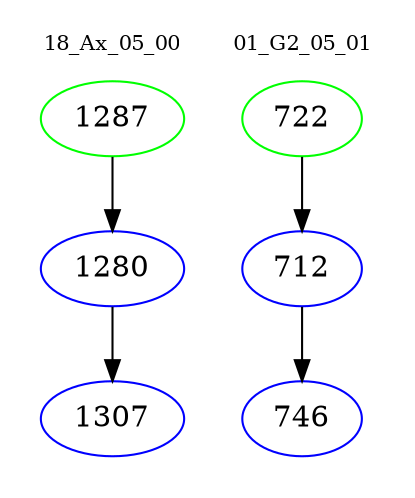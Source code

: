 digraph{
subgraph cluster_0 {
color = white
label = "18_Ax_05_00";
fontsize=10;
T0_1287 [label="1287", color="green"]
T0_1287 -> T0_1280 [color="black"]
T0_1280 [label="1280", color="blue"]
T0_1280 -> T0_1307 [color="black"]
T0_1307 [label="1307", color="blue"]
}
subgraph cluster_1 {
color = white
label = "01_G2_05_01";
fontsize=10;
T1_722 [label="722", color="green"]
T1_722 -> T1_712 [color="black"]
T1_712 [label="712", color="blue"]
T1_712 -> T1_746 [color="black"]
T1_746 [label="746", color="blue"]
}
}
